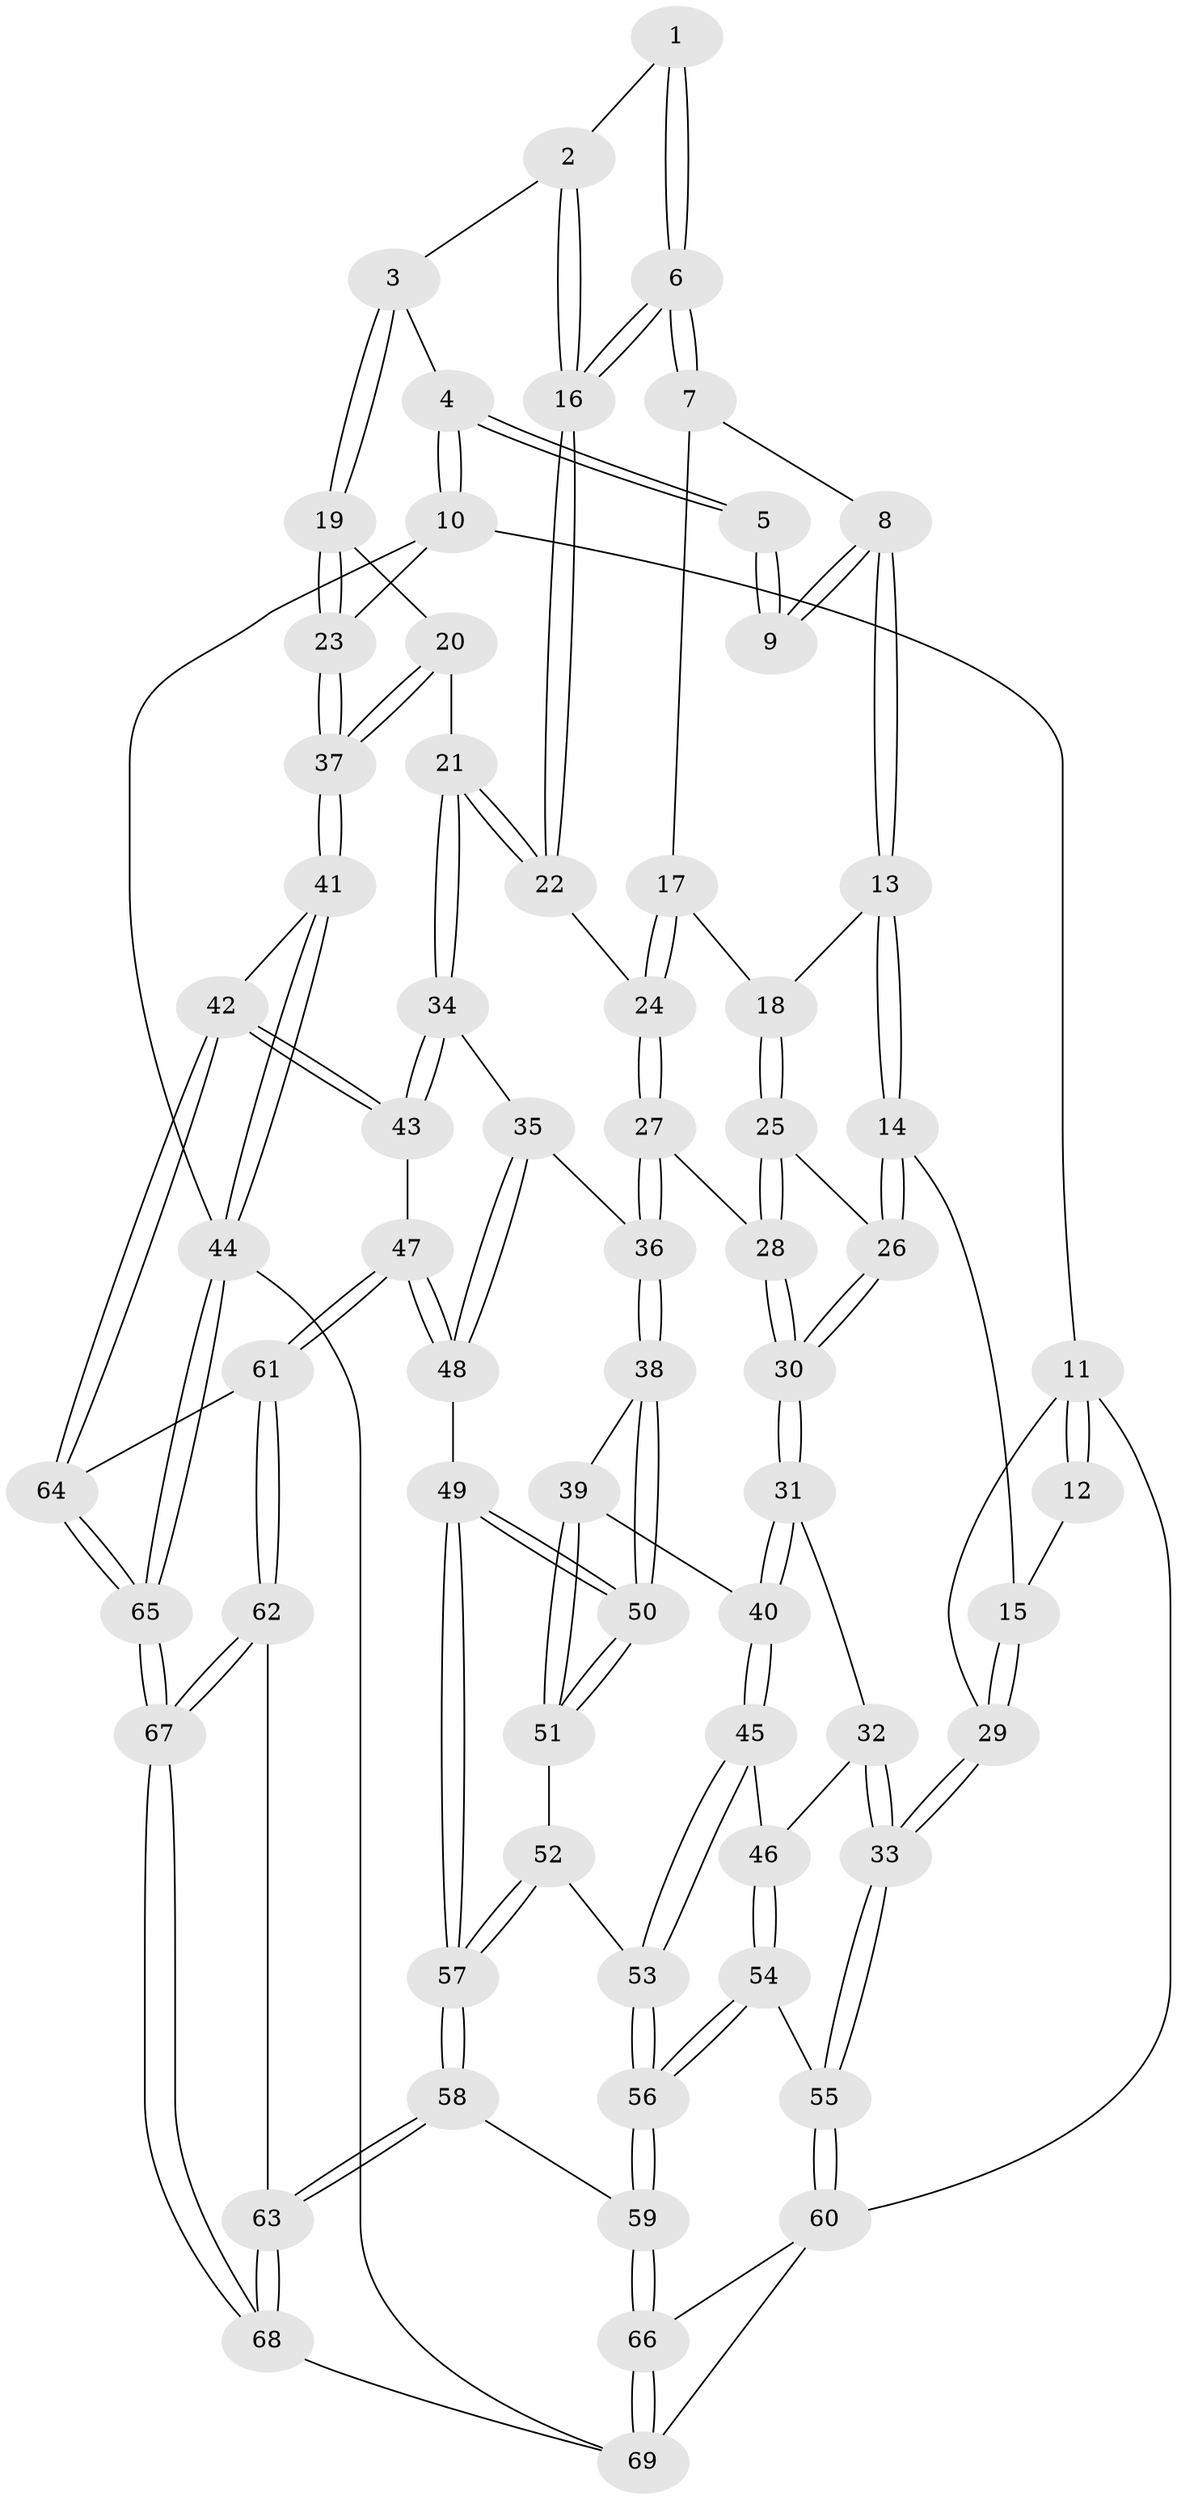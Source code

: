 // Generated by graph-tools (version 1.1) at 2025/02/03/09/25 05:02:01]
// undirected, 69 vertices, 169 edges
graph export_dot {
graph [start="1"]
  node [color=gray90,style=filled];
  1 [pos="+0.7175204696453364+0"];
  2 [pos="+0.7905731888427959+0.08002478255327462"];
  3 [pos="+0.8284541647864002+0.1254582012618786"];
  4 [pos="+1+0"];
  5 [pos="+0.7168680118764038+0"];
  6 [pos="+0.6812200348901847+0.17625232511406097"];
  7 [pos="+0.5084646440527623+0.03292344463199701"];
  8 [pos="+0.5025789084175126+0"];
  9 [pos="+0.5307615966139557+0"];
  10 [pos="+1+0"];
  11 [pos="+0+0"];
  12 [pos="+0.2116102020630881+0"];
  13 [pos="+0.3209036108791576+0.09712203642565338"];
  14 [pos="+0.2606760159937338+0.1416348280657512"];
  15 [pos="+0.24234628677681586+0.12548411571640014"];
  16 [pos="+0.6829711222940946+0.1819745731431362"];
  17 [pos="+0.49507413790749727+0.08585675715440629"];
  18 [pos="+0.4696329740672492+0.11156819932639558"];
  19 [pos="+0.8313249412645405+0.1346389416068939"];
  20 [pos="+0.8031625579857297+0.24861729008033373"];
  21 [pos="+0.7535180676006629+0.26908764979111066"];
  22 [pos="+0.6877841797398975+0.22588879943293538"];
  23 [pos="+1+0.012497034783904912"];
  24 [pos="+0.5731865950650762+0.25282118317181684"];
  25 [pos="+0.43364396335960986+0.15547878483469932"];
  26 [pos="+0.29772565411194485+0.22022138195932847"];
  27 [pos="+0.5371277443696443+0.28525876497127267"];
  28 [pos="+0.5101793579636528+0.27709809493132614"];
  29 [pos="+0+0.14672277306630743"];
  30 [pos="+0.29899555971433256+0.27580141247818063"];
  31 [pos="+0.2814784257205415+0.319739179046771"];
  32 [pos="+0.23525265696159764+0.3527591998634332"];
  33 [pos="+0+0.4634839140524799"];
  34 [pos="+0.7488574178656004+0.3761651457361231"];
  35 [pos="+0.5519514499711601+0.41422666648815815"];
  36 [pos="+0.5305781331775916+0.40791523568344557"];
  37 [pos="+1+0.2728826361553764"];
  38 [pos="+0.4863315988380321+0.44301161493412267"];
  39 [pos="+0.461508806834587+0.45513774424863457"];
  40 [pos="+0.4511311805928777+0.4567008507360325"];
  41 [pos="+1+0.4943098706217896"];
  42 [pos="+0.8992807220145446+0.5307147178827872"];
  43 [pos="+0.7969013563682736+0.4950460486464172"];
  44 [pos="+1+1"];
  45 [pos="+0.41704568122734237+0.5045145697613783"];
  46 [pos="+0.3334439078417398+0.5538219797933218"];
  47 [pos="+0.6936644661716518+0.5581574380347976"];
  48 [pos="+0.6852904984340225+0.5575182573846719"];
  49 [pos="+0.6149301593203235+0.5823570920020571"];
  50 [pos="+0.6045341008638263+0.5788735583461161"];
  51 [pos="+0.518963133654109+0.581447903940135"];
  52 [pos="+0.5025915466723146+0.6074240102232219"];
  53 [pos="+0.44556331783720077+0.6022480378431547"];
  54 [pos="+0.30830254835759674+0.5903127847583789"];
  55 [pos="+0+0.514906471644206"];
  56 [pos="+0.36148846589986156+0.7400833048100104"];
  57 [pos="+0.5363781975819476+0.7432727180604074"];
  58 [pos="+0.5354432054563586+0.7494254915451456"];
  59 [pos="+0.36160453824792893+0.7414680949111785"];
  60 [pos="+0+0.6644715918453512"];
  61 [pos="+0.7028617898469955+0.682309354763679"];
  62 [pos="+0.6109689077457546+0.7830419170401679"];
  63 [pos="+0.5562542816869361+0.7674283163860925"];
  64 [pos="+0.830011475538676+0.7300614511744468"];
  65 [pos="+0.9318251634084992+1"];
  66 [pos="+0.24746746575262574+0.8678103007206142"];
  67 [pos="+0.925066739941685+1"];
  68 [pos="+0.4168892853206088+1"];
  69 [pos="+0.31807070671433335+1"];
  1 -- 2;
  1 -- 6;
  1 -- 6;
  2 -- 3;
  2 -- 16;
  2 -- 16;
  3 -- 4;
  3 -- 19;
  3 -- 19;
  4 -- 5;
  4 -- 5;
  4 -- 10;
  4 -- 10;
  5 -- 9;
  5 -- 9;
  6 -- 7;
  6 -- 7;
  6 -- 16;
  6 -- 16;
  7 -- 8;
  7 -- 17;
  8 -- 9;
  8 -- 9;
  8 -- 13;
  8 -- 13;
  10 -- 11;
  10 -- 23;
  10 -- 44;
  11 -- 12;
  11 -- 12;
  11 -- 29;
  11 -- 60;
  12 -- 15;
  13 -- 14;
  13 -- 14;
  13 -- 18;
  14 -- 15;
  14 -- 26;
  14 -- 26;
  15 -- 29;
  15 -- 29;
  16 -- 22;
  16 -- 22;
  17 -- 18;
  17 -- 24;
  17 -- 24;
  18 -- 25;
  18 -- 25;
  19 -- 20;
  19 -- 23;
  19 -- 23;
  20 -- 21;
  20 -- 37;
  20 -- 37;
  21 -- 22;
  21 -- 22;
  21 -- 34;
  21 -- 34;
  22 -- 24;
  23 -- 37;
  23 -- 37;
  24 -- 27;
  24 -- 27;
  25 -- 26;
  25 -- 28;
  25 -- 28;
  26 -- 30;
  26 -- 30;
  27 -- 28;
  27 -- 36;
  27 -- 36;
  28 -- 30;
  28 -- 30;
  29 -- 33;
  29 -- 33;
  30 -- 31;
  30 -- 31;
  31 -- 32;
  31 -- 40;
  31 -- 40;
  32 -- 33;
  32 -- 33;
  32 -- 46;
  33 -- 55;
  33 -- 55;
  34 -- 35;
  34 -- 43;
  34 -- 43;
  35 -- 36;
  35 -- 48;
  35 -- 48;
  36 -- 38;
  36 -- 38;
  37 -- 41;
  37 -- 41;
  38 -- 39;
  38 -- 50;
  38 -- 50;
  39 -- 40;
  39 -- 51;
  39 -- 51;
  40 -- 45;
  40 -- 45;
  41 -- 42;
  41 -- 44;
  41 -- 44;
  42 -- 43;
  42 -- 43;
  42 -- 64;
  42 -- 64;
  43 -- 47;
  44 -- 65;
  44 -- 65;
  44 -- 69;
  45 -- 46;
  45 -- 53;
  45 -- 53;
  46 -- 54;
  46 -- 54;
  47 -- 48;
  47 -- 48;
  47 -- 61;
  47 -- 61;
  48 -- 49;
  49 -- 50;
  49 -- 50;
  49 -- 57;
  49 -- 57;
  50 -- 51;
  50 -- 51;
  51 -- 52;
  52 -- 53;
  52 -- 57;
  52 -- 57;
  53 -- 56;
  53 -- 56;
  54 -- 55;
  54 -- 56;
  54 -- 56;
  55 -- 60;
  55 -- 60;
  56 -- 59;
  56 -- 59;
  57 -- 58;
  57 -- 58;
  58 -- 59;
  58 -- 63;
  58 -- 63;
  59 -- 66;
  59 -- 66;
  60 -- 66;
  60 -- 69;
  61 -- 62;
  61 -- 62;
  61 -- 64;
  62 -- 63;
  62 -- 67;
  62 -- 67;
  63 -- 68;
  63 -- 68;
  64 -- 65;
  64 -- 65;
  65 -- 67;
  65 -- 67;
  66 -- 69;
  66 -- 69;
  67 -- 68;
  67 -- 68;
  68 -- 69;
}
